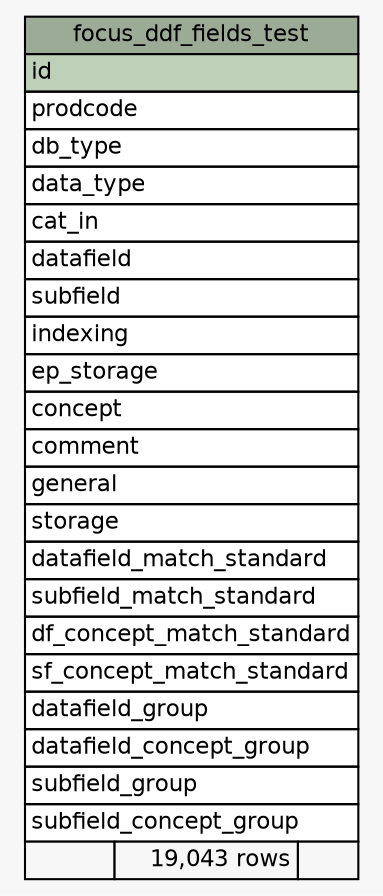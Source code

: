 // dot 2.2.1 on Windows 10 10.0
// SchemaSpy rev 590
digraph "focus_ddf_fields_test" {
  graph [
    rankdir="RL"
    bgcolor="#f7f7f7"
    nodesep="0.18"
    ranksep="0.46"
    fontname="Helvetica"
    fontsize="11"
  ];
  node [
    fontname="Helvetica"
    fontsize="11"
    shape="plaintext"
  ];
  edge [
    arrowsize="0.8"
  ];
  "focus_ddf_fields_test" [
    label=<
    <TABLE BORDER="0" CELLBORDER="1" CELLSPACING="0" BGCOLOR="#ffffff">
      <TR><TD COLSPAN="3" BGCOLOR="#9bab96" ALIGN="CENTER">focus_ddf_fields_test</TD></TR>
      <TR><TD PORT="id" COLSPAN="3" BGCOLOR="#bed1b8" ALIGN="LEFT">id</TD></TR>
      <TR><TD PORT="prodcode" COLSPAN="3" ALIGN="LEFT">prodcode</TD></TR>
      <TR><TD PORT="db_type" COLSPAN="3" ALIGN="LEFT">db_type</TD></TR>
      <TR><TD PORT="data_type" COLSPAN="3" ALIGN="LEFT">data_type</TD></TR>
      <TR><TD PORT="cat_in" COLSPAN="3" ALIGN="LEFT">cat_in</TD></TR>
      <TR><TD PORT="datafield" COLSPAN="3" ALIGN="LEFT">datafield</TD></TR>
      <TR><TD PORT="subfield" COLSPAN="3" ALIGN="LEFT">subfield</TD></TR>
      <TR><TD PORT="indexing" COLSPAN="3" ALIGN="LEFT">indexing</TD></TR>
      <TR><TD PORT="ep_storage" COLSPAN="3" ALIGN="LEFT">ep_storage</TD></TR>
      <TR><TD PORT="concept" COLSPAN="3" ALIGN="LEFT">concept</TD></TR>
      <TR><TD PORT="comment" COLSPAN="3" ALIGN="LEFT">comment</TD></TR>
      <TR><TD PORT="general" COLSPAN="3" ALIGN="LEFT">general</TD></TR>
      <TR><TD PORT="storage" COLSPAN="3" ALIGN="LEFT">storage</TD></TR>
      <TR><TD PORT="datafield_match_standard" COLSPAN="3" ALIGN="LEFT">datafield_match_standard</TD></TR>
      <TR><TD PORT="subfield_match_standard" COLSPAN="3" ALIGN="LEFT">subfield_match_standard</TD></TR>
      <TR><TD PORT="df_concept_match_standard" COLSPAN="3" ALIGN="LEFT">df_concept_match_standard</TD></TR>
      <TR><TD PORT="sf_concept_match_standard" COLSPAN="3" ALIGN="LEFT">sf_concept_match_standard</TD></TR>
      <TR><TD PORT="datafield_group" COLSPAN="3" ALIGN="LEFT">datafield_group</TD></TR>
      <TR><TD PORT="datafield_concept_group" COLSPAN="3" ALIGN="LEFT">datafield_concept_group</TD></TR>
      <TR><TD PORT="subfield_group" COLSPAN="3" ALIGN="LEFT">subfield_group</TD></TR>
      <TR><TD PORT="subfield_concept_group" COLSPAN="3" ALIGN="LEFT">subfield_concept_group</TD></TR>
      <TR><TD ALIGN="LEFT" BGCOLOR="#f7f7f7">  </TD><TD ALIGN="RIGHT" BGCOLOR="#f7f7f7">19,043 rows</TD><TD ALIGN="RIGHT" BGCOLOR="#f7f7f7">  </TD></TR>
    </TABLE>>
    URL="tables/focus_ddf_fields_test.html"
    tooltip="focus_ddf_fields_test"
  ];
}
